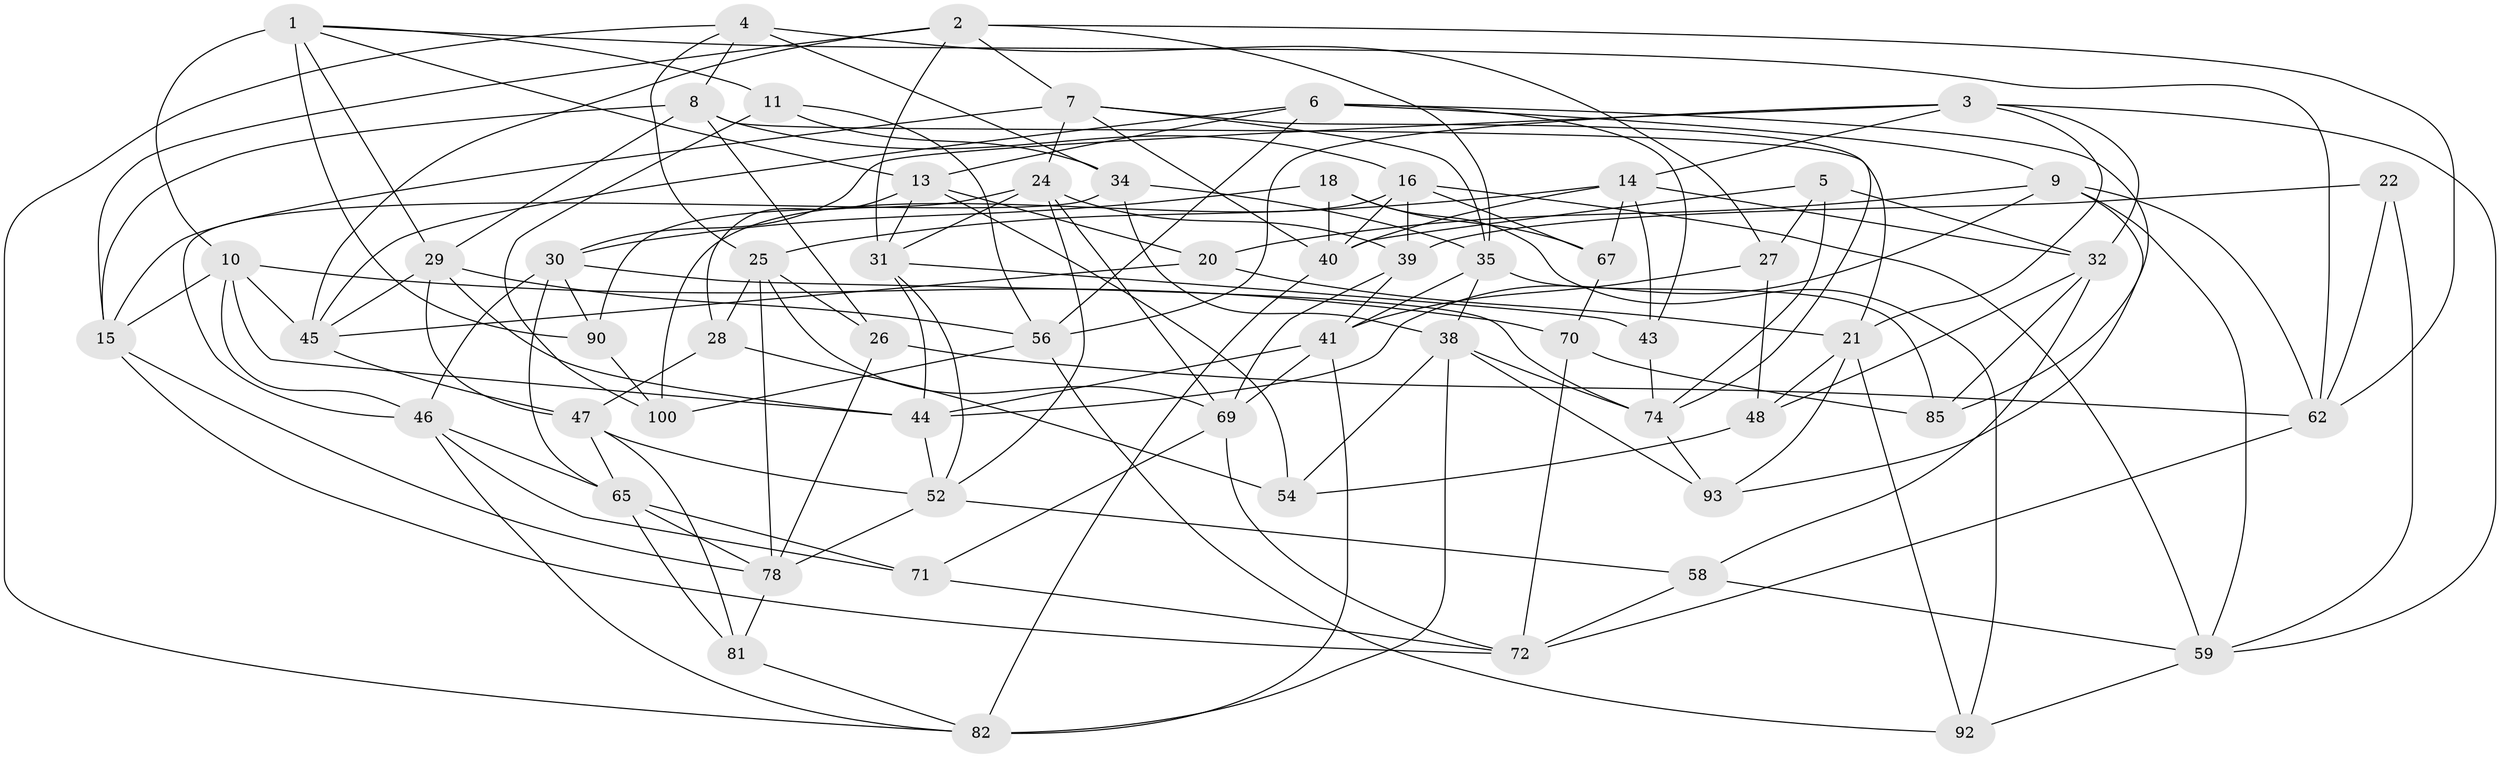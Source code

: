 // Generated by graph-tools (version 1.1) at 2025/24/03/03/25 07:24:23]
// undirected, 61 vertices, 160 edges
graph export_dot {
graph [start="1"]
  node [color=gray90,style=filled];
  1 [super="+51"];
  2 [super="+17"];
  3 [super="+91"];
  4 [super="+53"];
  5;
  6 [super="+19"];
  7 [super="+63"];
  8 [super="+87"];
  9 [super="+79"];
  10 [super="+12"];
  11;
  13 [super="+95"];
  14 [super="+33"];
  15 [super="+64"];
  16 [super="+23"];
  18;
  20;
  21 [super="+73"];
  22;
  24 [super="+37"];
  25 [super="+89"];
  26;
  27;
  28;
  29 [super="+101"];
  30 [super="+86"];
  31 [super="+97"];
  32 [super="+36"];
  34 [super="+49"];
  35 [super="+75"];
  38 [super="+42"];
  39 [super="+80"];
  40 [super="+57"];
  41 [super="+84"];
  43;
  44 [super="+83"];
  45 [super="+50"];
  46 [super="+55"];
  47 [super="+60"];
  48;
  52 [super="+77"];
  54;
  56 [super="+68"];
  58;
  59 [super="+61"];
  62 [super="+66"];
  65 [super="+76"];
  67;
  69 [super="+96"];
  70;
  71;
  72 [super="+94"];
  74 [super="+98"];
  78 [super="+88"];
  81;
  82 [super="+99"];
  85;
  90;
  92;
  93;
  100;
  1 -- 13;
  1 -- 29;
  1 -- 11;
  1 -- 10;
  1 -- 90;
  1 -- 62;
  2 -- 31;
  2 -- 7;
  2 -- 62;
  2 -- 15;
  2 -- 45;
  2 -- 35;
  3 -- 21;
  3 -- 59;
  3 -- 56;
  3 -- 32;
  3 -- 30;
  3 -- 14;
  4 -- 8;
  4 -- 34 [weight=2];
  4 -- 27;
  4 -- 25;
  4 -- 82;
  5 -- 27;
  5 -- 74;
  5 -- 32;
  5 -- 40;
  6 -- 43;
  6 -- 85;
  6 -- 45;
  6 -- 9;
  6 -- 13;
  6 -- 56;
  7 -- 24;
  7 -- 40;
  7 -- 35;
  7 -- 74;
  7 -- 15;
  8 -- 16;
  8 -- 26;
  8 -- 29;
  8 -- 21;
  8 -- 15;
  9 -- 20;
  9 -- 62;
  9 -- 59;
  9 -- 93;
  9 -- 44;
  10 -- 45;
  10 -- 70;
  10 -- 44;
  10 -- 46;
  10 -- 15;
  11 -- 56;
  11 -- 100;
  11 -- 34;
  13 -- 20;
  13 -- 31;
  13 -- 28;
  13 -- 54;
  14 -- 43;
  14 -- 32;
  14 -- 25;
  14 -- 40;
  14 -- 67;
  15 -- 72;
  15 -- 78;
  16 -- 59;
  16 -- 67;
  16 -- 100;
  16 -- 39;
  16 -- 40;
  18 -- 40;
  18 -- 67;
  18 -- 92;
  18 -- 30;
  20 -- 45;
  20 -- 21;
  21 -- 92;
  21 -- 48;
  21 -- 93;
  22 -- 59;
  22 -- 62;
  22 -- 39 [weight=2];
  24 -- 52;
  24 -- 39;
  24 -- 90;
  24 -- 69;
  24 -- 31;
  25 -- 69;
  25 -- 26;
  25 -- 28;
  25 -- 78;
  26 -- 62;
  26 -- 78;
  27 -- 48;
  27 -- 41;
  28 -- 54;
  28 -- 47;
  29 -- 44;
  29 -- 47;
  29 -- 56;
  29 -- 45;
  30 -- 90;
  30 -- 74;
  30 -- 46;
  30 -- 65;
  31 -- 43;
  31 -- 44;
  31 -- 52;
  32 -- 85;
  32 -- 48;
  32 -- 58;
  34 -- 46;
  34 -- 38;
  34 -- 35;
  35 -- 41;
  35 -- 38;
  35 -- 85;
  38 -- 82;
  38 -- 54;
  38 -- 74;
  38 -- 93;
  39 -- 41;
  39 -- 69;
  40 -- 82;
  41 -- 82;
  41 -- 44;
  41 -- 69;
  43 -- 74;
  44 -- 52;
  45 -- 47;
  46 -- 71;
  46 -- 65;
  46 -- 82;
  47 -- 65;
  47 -- 81;
  47 -- 52;
  48 -- 54;
  52 -- 58;
  52 -- 78;
  56 -- 100;
  56 -- 92;
  58 -- 59;
  58 -- 72;
  59 -- 92;
  62 -- 72;
  65 -- 81;
  65 -- 78;
  65 -- 71;
  67 -- 70;
  69 -- 72;
  69 -- 71;
  70 -- 85;
  70 -- 72;
  71 -- 72;
  74 -- 93;
  78 -- 81;
  81 -- 82;
  90 -- 100;
}
